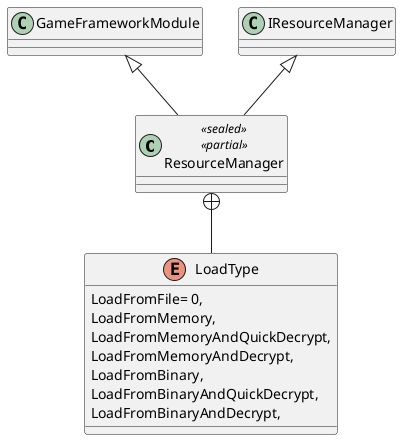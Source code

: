 @startuml
class ResourceManager <<sealed>> <<partial>> {
}
enum LoadType {
    LoadFromFile= 0,
    LoadFromMemory,
    LoadFromMemoryAndQuickDecrypt,
    LoadFromMemoryAndDecrypt,
    LoadFromBinary,
    LoadFromBinaryAndQuickDecrypt,
    LoadFromBinaryAndDecrypt,
}
GameFrameworkModule <|-- ResourceManager
IResourceManager <|-- ResourceManager
ResourceManager +-- LoadType
@enduml
